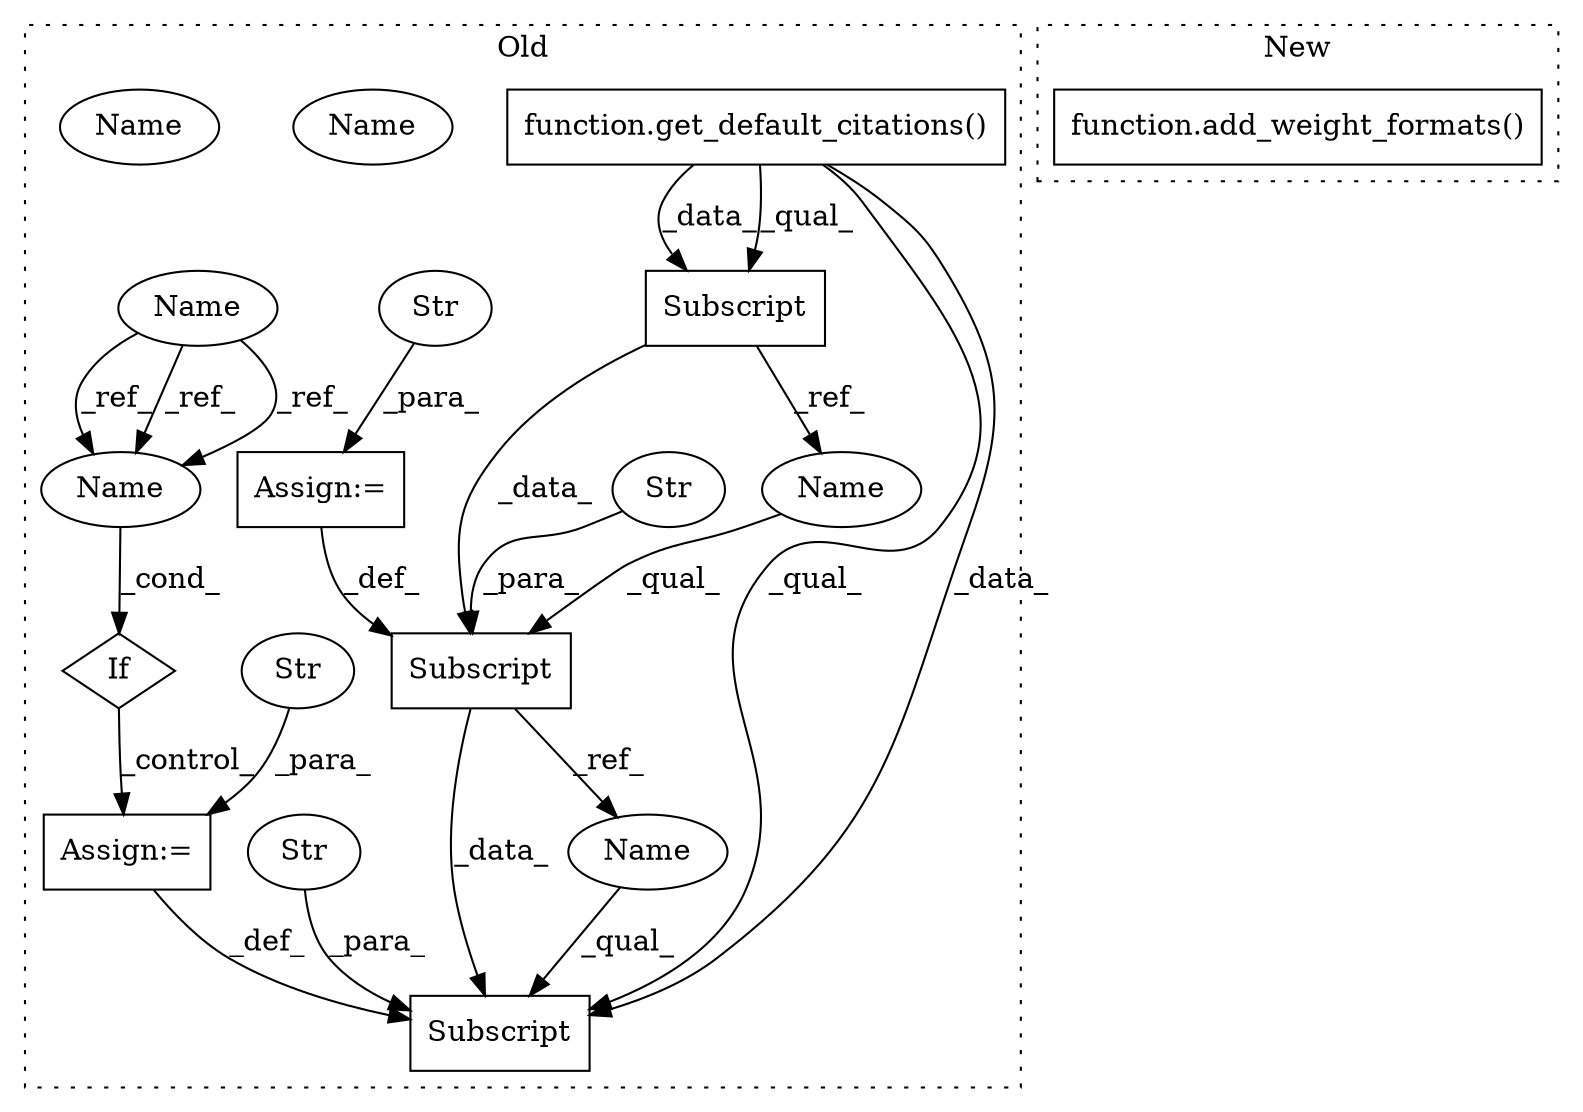 digraph G {
subgraph cluster0 {
1 [label="Subscript" a="63" s="2377,0" l="20,0" shape="box"];
3 [label="Str" a="66" s="2382" l="14" shape="ellipse"];
4 [label="Subscript" a="63" s="2301,0" l="12,0" shape="box"];
5 [label="function.get_default_citations()" a="75" s="2273" l="23" shape="box"];
6 [label="Assign:=" a="68" s="2397" l="3" shape="box"];
7 [label="Str" a="66" s="2400" l="64" shape="ellipse"];
8 [label="Subscript" a="63" s="2600,0" l="30,0" shape="box"];
9 [label="Str" a="66" s="2605" l="24" shape="ellipse"];
10 [label="Assign:=" a="68" s="2630" l="3" shape="box"];
11 [label="Str" a="66" s="2633" l="28" shape="ellipse"];
12 [label="If" a="96" s="2575" l="3" shape="diamond"];
13 [label="Name" a="87" s="1968" l="12" shape="ellipse"];
14 [label="Name" a="87" s="2578" l="12" shape="ellipse"];
15 [label="Name" a="87" s="2578" l="12" shape="ellipse"];
16 [label="Name" a="87" s="2377" l="4" shape="ellipse"];
17 [label="Name" a="87" s="2600" l="4" shape="ellipse"];
18 [label="Name" a="87" s="2578" l="12" shape="ellipse"];
label = "Old";
style="dotted";
}
subgraph cluster1 {
2 [label="function.add_weight_formats()" a="75" s="3126,3171" l="19,1" shape="box"];
label = "New";
style="dotted";
}
1 -> 17 [label="_ref_"];
1 -> 8 [label="_data_"];
3 -> 1 [label="_para_"];
4 -> 16 [label="_ref_"];
4 -> 1 [label="_data_"];
5 -> 8 [label="_qual_"];
5 -> 4 [label="_data_"];
5 -> 8 [label="_data_"];
5 -> 4 [label="_qual_"];
6 -> 1 [label="_def_"];
7 -> 6 [label="_para_"];
9 -> 8 [label="_para_"];
10 -> 8 [label="_def_"];
11 -> 10 [label="_para_"];
12 -> 10 [label="_control_"];
13 -> 18 [label="_ref_"];
13 -> 18 [label="_ref_"];
13 -> 18 [label="_ref_"];
16 -> 1 [label="_qual_"];
17 -> 8 [label="_qual_"];
18 -> 12 [label="_cond_"];
}